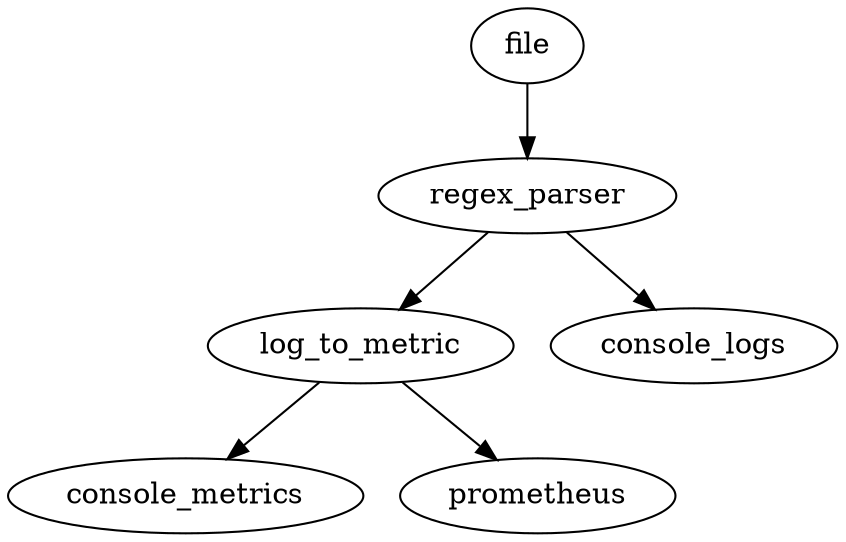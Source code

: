 # Prometheus sink example
# ------------------------------------------------------------------------------
# Parsing logs as metrics and exposing into Prometheus

digraph {

  data_dir = "/var/lib/vector"

  subgraph sources {
    # Ingest
    file [
      type = "file"
      include = "sample.log"
      start_at_beginning = true
    ]
  }

  subgraph transforms {
    # Structure and parse the data
    regex_parser [
      type = "regex_parser"
      regex = "^(?P<host>[\w\.]+) - (?P<user>[\w-]+) \[(?P<timestamp>.*)\] \"(?P<method>[\w]+) (?P<path>.*)\" (?P<status>[\d]+) (?P<bytes_out>[\d]+)$"
    ]

    # Transform into metrics
    log_to_metric [
      type = "log_to_metric"
    ]

    subgraph "log_to_metric.metrics" {
      subgraph {
        type = "counter"
        field = "message"
      }
      subgraph {
        type = "counter"
        increment_by_value = true
        field = "bytes_out"
        name = "bytes_out_total"
      }
      subgraph {
        type = "gauge"
        field = "bytes_out"
      }
      subgraph {
        type = "set"
        field = "user"
      }
      subgraph {
        type = "histogram"
        field = "bytes_out"
        name = "bytes_out_histogram"
      }
    }
  }

  subgraph sinks {
    # Output data

    console_metrics [
      type = "console"
      encoding = "json"
    ]

    console_logs [
      type = "console"
      encoding = "text"
    ]

    prometheus [
      type = "prometheus"
      namespace = "vector"
      buckets = "0.0,10.0,100.0,1000.0,10000.0,100001.0"
    ]
  }

  # Set up the data flow
  file -> regex_parser -> log_to_metric -> prometheus
  log_to_metric -> console_metrics
  regex_parser -> console_logs
}
